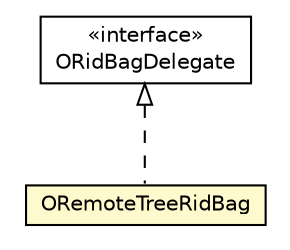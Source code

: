 #!/usr/local/bin/dot
#
# Class diagram 
# Generated by UMLGraph version R5_6-24-gf6e263 (http://www.umlgraph.org/)
#

digraph G {
	edge [fontname="Helvetica",fontsize=10,labelfontname="Helvetica",labelfontsize=10];
	node [fontname="Helvetica",fontsize=10,shape=plaintext];
	nodesep=0.25;
	ranksep=0.5;
	// com.orientechnologies.orient.core.db.record.ridbag.ORidBagDelegate
	c5771752 [label=<<table title="com.orientechnologies.orient.core.db.record.ridbag.ORidBagDelegate" border="0" cellborder="1" cellspacing="0" cellpadding="2" port="p" href="../../db/record/ridbag/ORidBagDelegate.html">
		<tr><td><table border="0" cellspacing="0" cellpadding="1">
<tr><td align="center" balign="center"> &#171;interface&#187; </td></tr>
<tr><td align="center" balign="center"> ORidBagDelegate </td></tr>
		</table></td></tr>
		</table>>, URL="../../db/record/ridbag/ORidBagDelegate.html", fontname="Helvetica", fontcolor="black", fontsize=10.0];
	// com.orientechnologies.orient.core.storage.ridbag.ORemoteTreeRidBag
	c5772944 [label=<<table title="com.orientechnologies.orient.core.storage.ridbag.ORemoteTreeRidBag" border="0" cellborder="1" cellspacing="0" cellpadding="2" port="p" bgcolor="lemonChiffon" href="./ORemoteTreeRidBag.html">
		<tr><td><table border="0" cellspacing="0" cellpadding="1">
<tr><td align="center" balign="center"> ORemoteTreeRidBag </td></tr>
		</table></td></tr>
		</table>>, URL="./ORemoteTreeRidBag.html", fontname="Helvetica", fontcolor="black", fontsize=10.0];
	//com.orientechnologies.orient.core.storage.ridbag.ORemoteTreeRidBag implements com.orientechnologies.orient.core.db.record.ridbag.ORidBagDelegate
	c5771752:p -> c5772944:p [dir=back,arrowtail=empty,style=dashed];
}

